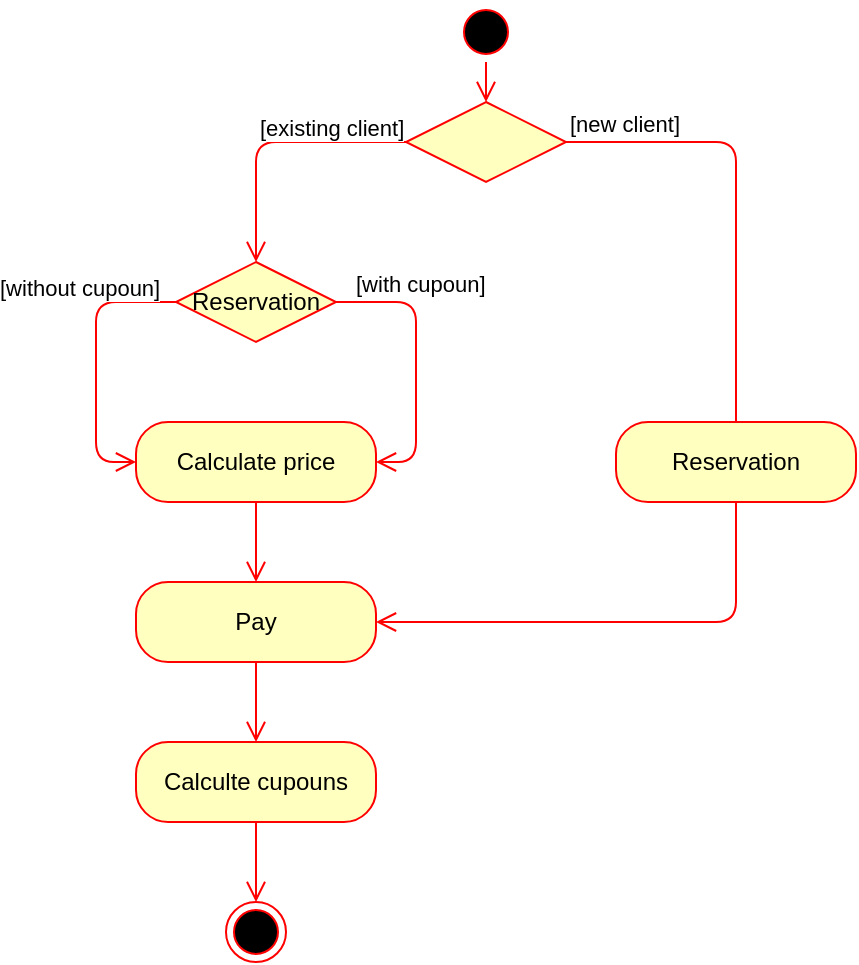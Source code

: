 <mxfile version="14.5.1" type="device"><diagram id="BB1c9sPm8ZBzrKMmjAIA" name="Page-1"><mxGraphModel dx="850" dy="552" grid="1" gridSize="10" guides="1" tooltips="1" connect="1" arrows="1" fold="1" page="1" pageScale="1" pageWidth="827" pageHeight="1169" math="0" shadow="0"><root><mxCell id="0"/><mxCell id="1" parent="0"/><mxCell id="HCnGTdHeLyuj5LFvVgN0-1" value="" style="ellipse;html=1;shape=startState;fillColor=#000000;strokeColor=#ff0000;" vertex="1" parent="1"><mxGeometry x="420" y="110" width="30" height="30" as="geometry"/></mxCell><mxCell id="HCnGTdHeLyuj5LFvVgN0-2" value="" style="edgeStyle=orthogonalEdgeStyle;html=1;verticalAlign=bottom;endArrow=open;endSize=8;strokeColor=#ff0000;" edge="1" source="HCnGTdHeLyuj5LFvVgN0-1" parent="1" target="HCnGTdHeLyuj5LFvVgN0-3"><mxGeometry relative="1" as="geometry"><mxPoint x="355" y="240" as="targetPoint"/></mxGeometry></mxCell><mxCell id="HCnGTdHeLyuj5LFvVgN0-3" value="" style="rhombus;whiteSpace=wrap;html=1;fillColor=#ffffc0;strokeColor=#ff0000;" vertex="1" parent="1"><mxGeometry x="395" y="160" width="80" height="40" as="geometry"/></mxCell><mxCell id="HCnGTdHeLyuj5LFvVgN0-4" value="[new client]" style="edgeStyle=orthogonalEdgeStyle;html=1;align=left;verticalAlign=bottom;endArrow=open;endSize=8;strokeColor=#ff0000;entryX=0.5;entryY=0;entryDx=0;entryDy=0;" edge="1" source="HCnGTdHeLyuj5LFvVgN0-3" parent="1" target="HCnGTdHeLyuj5LFvVgN0-24"><mxGeometry x="-1" relative="1" as="geometry"><mxPoint x="570" y="240" as="targetPoint"/><Array as="points"><mxPoint x="560" y="180"/><mxPoint x="560" y="360"/></Array></mxGeometry></mxCell><mxCell id="HCnGTdHeLyuj5LFvVgN0-15" value="[with cupoun]" style="edgeStyle=orthogonalEdgeStyle;html=1;align=left;verticalAlign=bottom;endArrow=open;endSize=8;strokeColor=#ff0000;entryX=1;entryY=0.5;entryDx=0;entryDy=0;exitX=1;exitY=0.5;exitDx=0;exitDy=0;" edge="1" source="HCnGTdHeLyuj5LFvVgN0-14" parent="1" target="HCnGTdHeLyuj5LFvVgN0-17"><mxGeometry x="-0.889" relative="1" as="geometry"><mxPoint x="560" y="580" as="targetPoint"/><Array as="points"><mxPoint x="400" y="260"/><mxPoint x="400" y="340"/></Array><mxPoint as="offset"/></mxGeometry></mxCell><mxCell id="HCnGTdHeLyuj5LFvVgN0-16" value="[without cupoun]" style="edgeStyle=orthogonalEdgeStyle;html=1;align=left;verticalAlign=top;endArrow=open;endSize=8;strokeColor=#ff0000;entryX=0;entryY=0.5;entryDx=0;entryDy=0;exitX=0;exitY=0.5;exitDx=0;exitDy=0;" edge="1" source="HCnGTdHeLyuj5LFvVgN0-14" parent="1" target="HCnGTdHeLyuj5LFvVgN0-17"><mxGeometry x="-0.429" y="-54" relative="1" as="geometry"><mxPoint x="320" y="610" as="targetPoint"/><Array as="points"><mxPoint x="240" y="260"/><mxPoint x="240" y="340"/></Array><mxPoint x="4" y="-20" as="offset"/></mxGeometry></mxCell><mxCell id="HCnGTdHeLyuj5LFvVgN0-17" value="Calculate price" style="rounded=1;whiteSpace=wrap;html=1;arcSize=40;fontColor=#000000;fillColor=#ffffc0;strokeColor=#ff0000;" vertex="1" parent="1"><mxGeometry x="260" y="320" width="120" height="40" as="geometry"/></mxCell><mxCell id="HCnGTdHeLyuj5LFvVgN0-18" value="" style="edgeStyle=orthogonalEdgeStyle;html=1;verticalAlign=bottom;endArrow=open;endSize=8;strokeColor=#ff0000;exitX=0.5;exitY=1;exitDx=0;exitDy=0;entryX=0.5;entryY=0;entryDx=0;entryDy=0;" edge="1" source="HCnGTdHeLyuj5LFvVgN0-17" parent="1" target="HCnGTdHeLyuj5LFvVgN0-22"><mxGeometry relative="1" as="geometry"><mxPoint x="435" y="700" as="targetPoint"/></mxGeometry></mxCell><mxCell id="HCnGTdHeLyuj5LFvVgN0-22" value="Pay" style="rounded=1;whiteSpace=wrap;html=1;arcSize=40;fontColor=#000000;fillColor=#ffffc0;strokeColor=#ff0000;" vertex="1" parent="1"><mxGeometry x="260" y="400" width="120" height="40" as="geometry"/></mxCell><mxCell id="HCnGTdHeLyuj5LFvVgN0-23" value="" style="edgeStyle=orthogonalEdgeStyle;html=1;verticalAlign=bottom;endArrow=open;endSize=8;strokeColor=#ff0000;entryX=0.5;entryY=0;entryDx=0;entryDy=0;" edge="1" source="HCnGTdHeLyuj5LFvVgN0-22" parent="1" target="HCnGTdHeLyuj5LFvVgN0-29"><mxGeometry relative="1" as="geometry"><mxPoint x="320" y="920" as="targetPoint"/></mxGeometry></mxCell><mxCell id="HCnGTdHeLyuj5LFvVgN0-24" value="Reservation" style="rounded=1;whiteSpace=wrap;html=1;arcSize=40;fontColor=#000000;fillColor=#ffffc0;strokeColor=#ff0000;" vertex="1" parent="1"><mxGeometry x="500" y="320" width="120" height="40" as="geometry"/></mxCell><mxCell id="HCnGTdHeLyuj5LFvVgN0-25" value="" style="edgeStyle=orthogonalEdgeStyle;html=1;verticalAlign=bottom;endArrow=open;endSize=8;strokeColor=#ff0000;exitX=0.5;exitY=1;exitDx=0;exitDy=0;entryX=1;entryY=0.5;entryDx=0;entryDy=0;" edge="1" source="HCnGTdHeLyuj5LFvVgN0-24" parent="1" target="HCnGTdHeLyuj5LFvVgN0-22"><mxGeometry relative="1" as="geometry"><mxPoint x="630" y="520" as="targetPoint"/><Array as="points"><mxPoint x="560" y="420"/></Array></mxGeometry></mxCell><mxCell id="HCnGTdHeLyuj5LFvVgN0-29" value="Calculte cupouns" style="rounded=1;whiteSpace=wrap;html=1;arcSize=40;fontColor=#000000;fillColor=#ffffc0;strokeColor=#ff0000;" vertex="1" parent="1"><mxGeometry x="260" y="480" width="120" height="40" as="geometry"/></mxCell><mxCell id="HCnGTdHeLyuj5LFvVgN0-30" value="" style="edgeStyle=orthogonalEdgeStyle;html=1;verticalAlign=bottom;endArrow=open;endSize=8;strokeColor=#ff0000;entryX=0.5;entryY=0;entryDx=0;entryDy=0;" edge="1" source="HCnGTdHeLyuj5LFvVgN0-29" parent="1" target="HCnGTdHeLyuj5LFvVgN0-31"><mxGeometry relative="1" as="geometry"><mxPoint x="320" y="1020" as="targetPoint"/></mxGeometry></mxCell><mxCell id="HCnGTdHeLyuj5LFvVgN0-31" value="" style="ellipse;html=1;shape=endState;fillColor=#000000;strokeColor=#ff0000;" vertex="1" parent="1"><mxGeometry x="305" y="560" width="30" height="30" as="geometry"/></mxCell><mxCell id="HCnGTdHeLyuj5LFvVgN0-14" value="Reservation" style="rhombus;whiteSpace=wrap;html=1;fillColor=#ffffc0;strokeColor=#ff0000;" vertex="1" parent="1"><mxGeometry x="280" y="240" width="80" height="40" as="geometry"/></mxCell><mxCell id="HCnGTdHeLyuj5LFvVgN0-32" value="[existing client]" style="edgeStyle=orthogonalEdgeStyle;html=1;align=left;verticalAlign=top;endArrow=open;endSize=8;strokeColor=#ff0000;exitX=0;exitY=0.5;exitDx=0;exitDy=0;entryX=0.5;entryY=0;entryDx=0;entryDy=0;" edge="1" parent="1" source="HCnGTdHeLyuj5LFvVgN0-3" target="HCnGTdHeLyuj5LFvVgN0-14"><mxGeometry x="0.111" y="-20" relative="1" as="geometry"><mxPoint x="320" y="400" as="targetPoint"/><mxPoint x="395" y="180" as="sourcePoint"/><mxPoint x="20" y="-20" as="offset"/></mxGeometry></mxCell></root></mxGraphModel></diagram></mxfile>